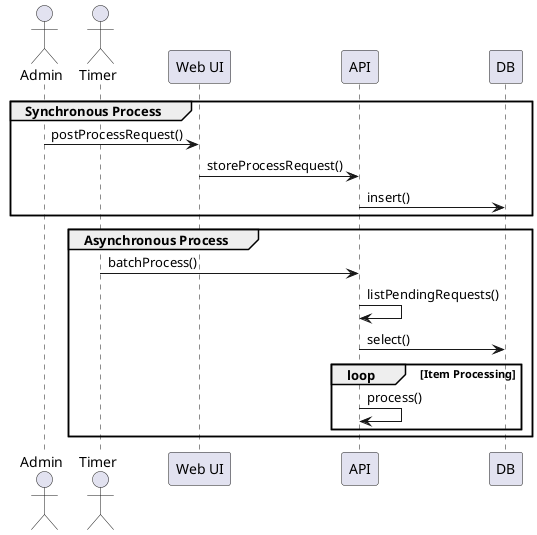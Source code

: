 @startuml
scale max 1000 width
actor "Admin"
actor "Timer"

group Synchronous Process
  "Admin" -> "Web UI" : postProcessRequest()
  "Web UI" -> "API": storeProcessRequest()
  "API" -> "DB": insert()
end

group Asynchronous Process
  "Timer" -> "API": batchProcess()
  "API" -> "API": listPendingRequests()
  "API" -> "DB": select()

  loop Item Processing
    "API" -> "API": process()
  end
end

@enduml
